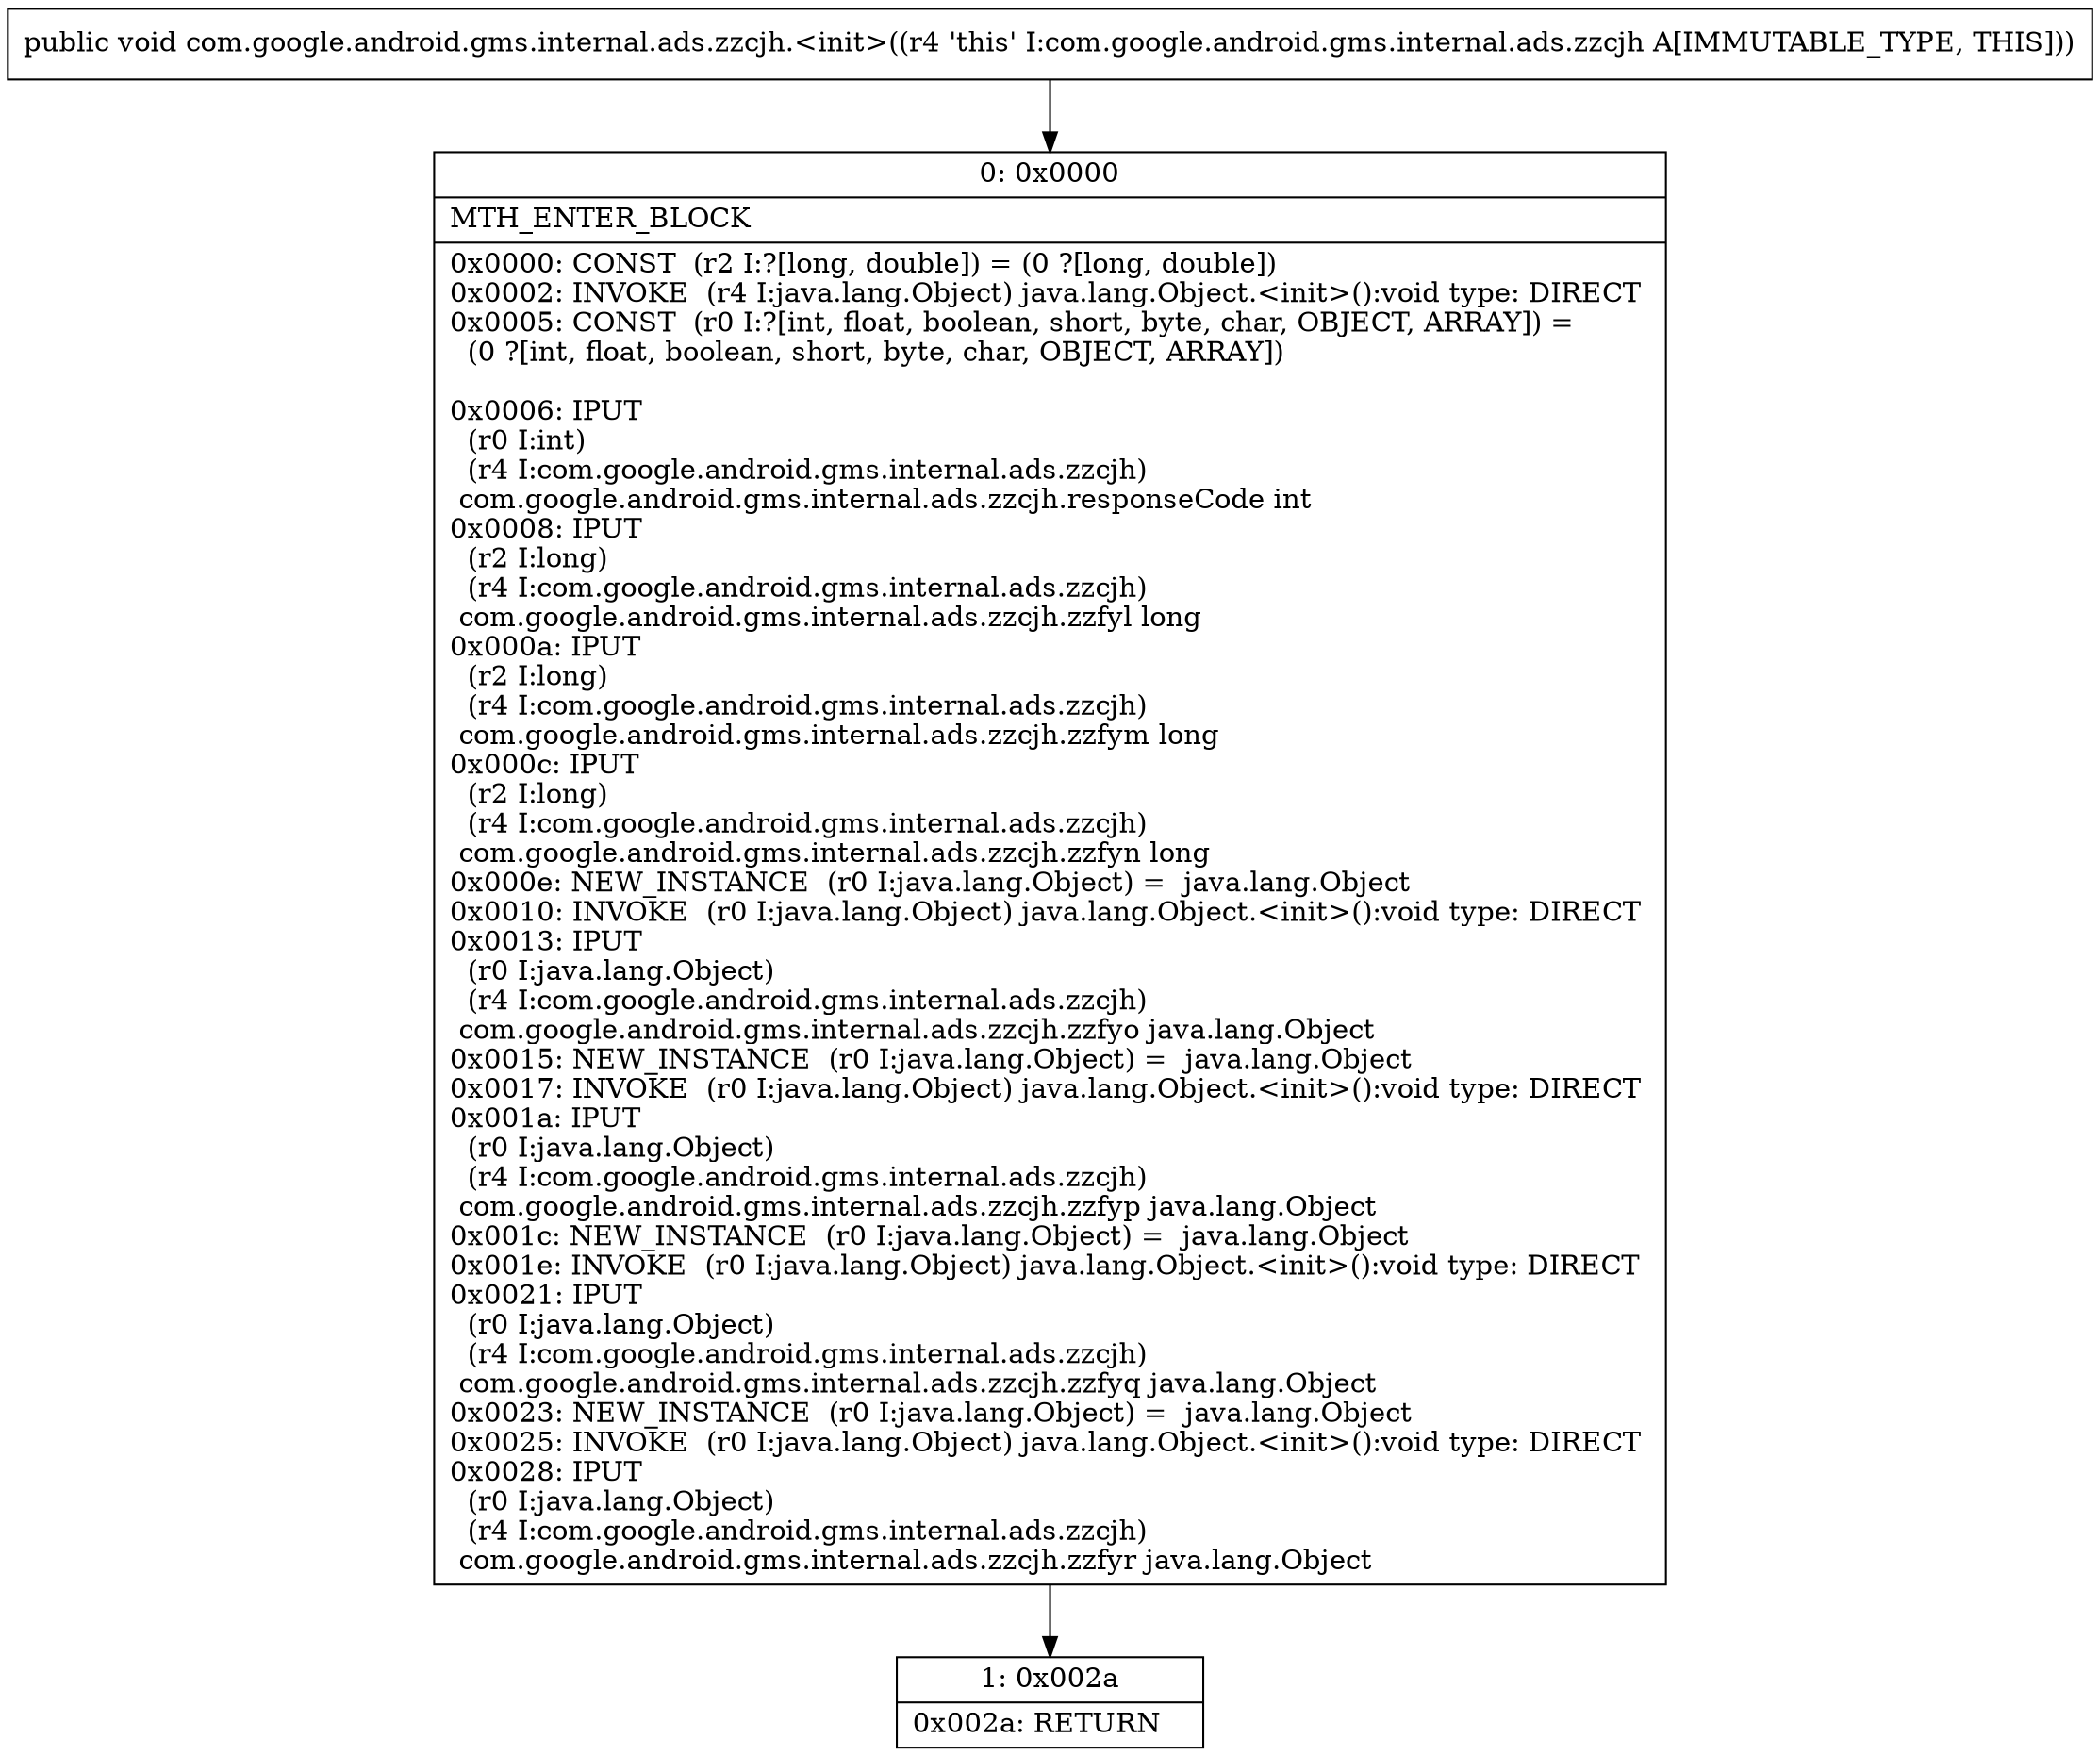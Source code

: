 digraph "CFG forcom.google.android.gms.internal.ads.zzcjh.\<init\>()V" {
Node_0 [shape=record,label="{0\:\ 0x0000|MTH_ENTER_BLOCK\l|0x0000: CONST  (r2 I:?[long, double]) = (0 ?[long, double]) \l0x0002: INVOKE  (r4 I:java.lang.Object) java.lang.Object.\<init\>():void type: DIRECT \l0x0005: CONST  (r0 I:?[int, float, boolean, short, byte, char, OBJECT, ARRAY]) = \l  (0 ?[int, float, boolean, short, byte, char, OBJECT, ARRAY])\l \l0x0006: IPUT  \l  (r0 I:int)\l  (r4 I:com.google.android.gms.internal.ads.zzcjh)\l com.google.android.gms.internal.ads.zzcjh.responseCode int \l0x0008: IPUT  \l  (r2 I:long)\l  (r4 I:com.google.android.gms.internal.ads.zzcjh)\l com.google.android.gms.internal.ads.zzcjh.zzfyl long \l0x000a: IPUT  \l  (r2 I:long)\l  (r4 I:com.google.android.gms.internal.ads.zzcjh)\l com.google.android.gms.internal.ads.zzcjh.zzfym long \l0x000c: IPUT  \l  (r2 I:long)\l  (r4 I:com.google.android.gms.internal.ads.zzcjh)\l com.google.android.gms.internal.ads.zzcjh.zzfyn long \l0x000e: NEW_INSTANCE  (r0 I:java.lang.Object) =  java.lang.Object \l0x0010: INVOKE  (r0 I:java.lang.Object) java.lang.Object.\<init\>():void type: DIRECT \l0x0013: IPUT  \l  (r0 I:java.lang.Object)\l  (r4 I:com.google.android.gms.internal.ads.zzcjh)\l com.google.android.gms.internal.ads.zzcjh.zzfyo java.lang.Object \l0x0015: NEW_INSTANCE  (r0 I:java.lang.Object) =  java.lang.Object \l0x0017: INVOKE  (r0 I:java.lang.Object) java.lang.Object.\<init\>():void type: DIRECT \l0x001a: IPUT  \l  (r0 I:java.lang.Object)\l  (r4 I:com.google.android.gms.internal.ads.zzcjh)\l com.google.android.gms.internal.ads.zzcjh.zzfyp java.lang.Object \l0x001c: NEW_INSTANCE  (r0 I:java.lang.Object) =  java.lang.Object \l0x001e: INVOKE  (r0 I:java.lang.Object) java.lang.Object.\<init\>():void type: DIRECT \l0x0021: IPUT  \l  (r0 I:java.lang.Object)\l  (r4 I:com.google.android.gms.internal.ads.zzcjh)\l com.google.android.gms.internal.ads.zzcjh.zzfyq java.lang.Object \l0x0023: NEW_INSTANCE  (r0 I:java.lang.Object) =  java.lang.Object \l0x0025: INVOKE  (r0 I:java.lang.Object) java.lang.Object.\<init\>():void type: DIRECT \l0x0028: IPUT  \l  (r0 I:java.lang.Object)\l  (r4 I:com.google.android.gms.internal.ads.zzcjh)\l com.google.android.gms.internal.ads.zzcjh.zzfyr java.lang.Object \l}"];
Node_1 [shape=record,label="{1\:\ 0x002a|0x002a: RETURN   \l}"];
MethodNode[shape=record,label="{public void com.google.android.gms.internal.ads.zzcjh.\<init\>((r4 'this' I:com.google.android.gms.internal.ads.zzcjh A[IMMUTABLE_TYPE, THIS])) }"];
MethodNode -> Node_0;
Node_0 -> Node_1;
}

